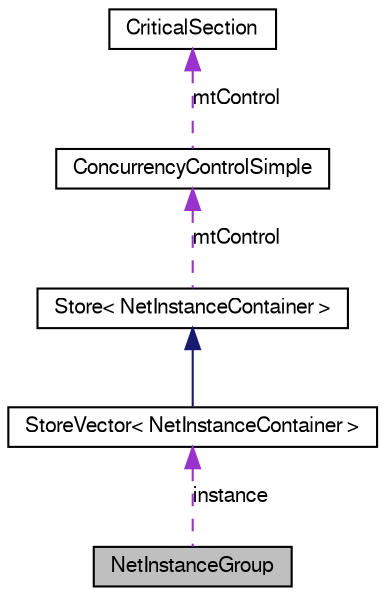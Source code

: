 digraph G
{
  edge [fontname="FreeSans",fontsize="10",labelfontname="FreeSans",labelfontsize="10"];
  node [fontname="FreeSans",fontsize="10",shape=record];
  Node1 [label="NetInstanceGroup",height=0.2,width=0.4,color="black", fillcolor="grey75", style="filled" fontcolor="black"];
  Node2 -> Node1 [dir=back,color="darkorchid3",fontsize="10",style="dashed",label="instance",fontname="FreeSans"];
  Node2 [label="StoreVector\< NetInstanceContainer \>",height=0.2,width=0.4,color="black", fillcolor="white", style="filled",URL="$class_store_vector.html"];
  Node3 -> Node2 [dir=back,color="midnightblue",fontsize="10",style="solid",fontname="FreeSans"];
  Node3 [label="Store\< NetInstanceContainer \>",height=0.2,width=0.4,color="black", fillcolor="white", style="filled",URL="$class_store.html"];
  Node4 -> Node3 [dir=back,color="darkorchid3",fontsize="10",style="dashed",label="mtControl",fontname="FreeSans"];
  Node4 [label="ConcurrencyControlSimple",height=0.2,width=0.4,color="black", fillcolor="white", style="filled",URL="$class_concurrency_control_simple.html",tooltip="simple version of ConcurrencyControl class which avoids the need for threadID parameters"];
  Node5 -> Node4 [dir=back,color="darkorchid3",fontsize="10",style="dashed",label="mtControl",fontname="FreeSans"];
  Node5 [label="CriticalSection",height=0.2,width=0.4,color="black", fillcolor="white", style="filled",URL="$class_critical_section.html",tooltip="Critical section class with Enter and Leave methods."];
}
